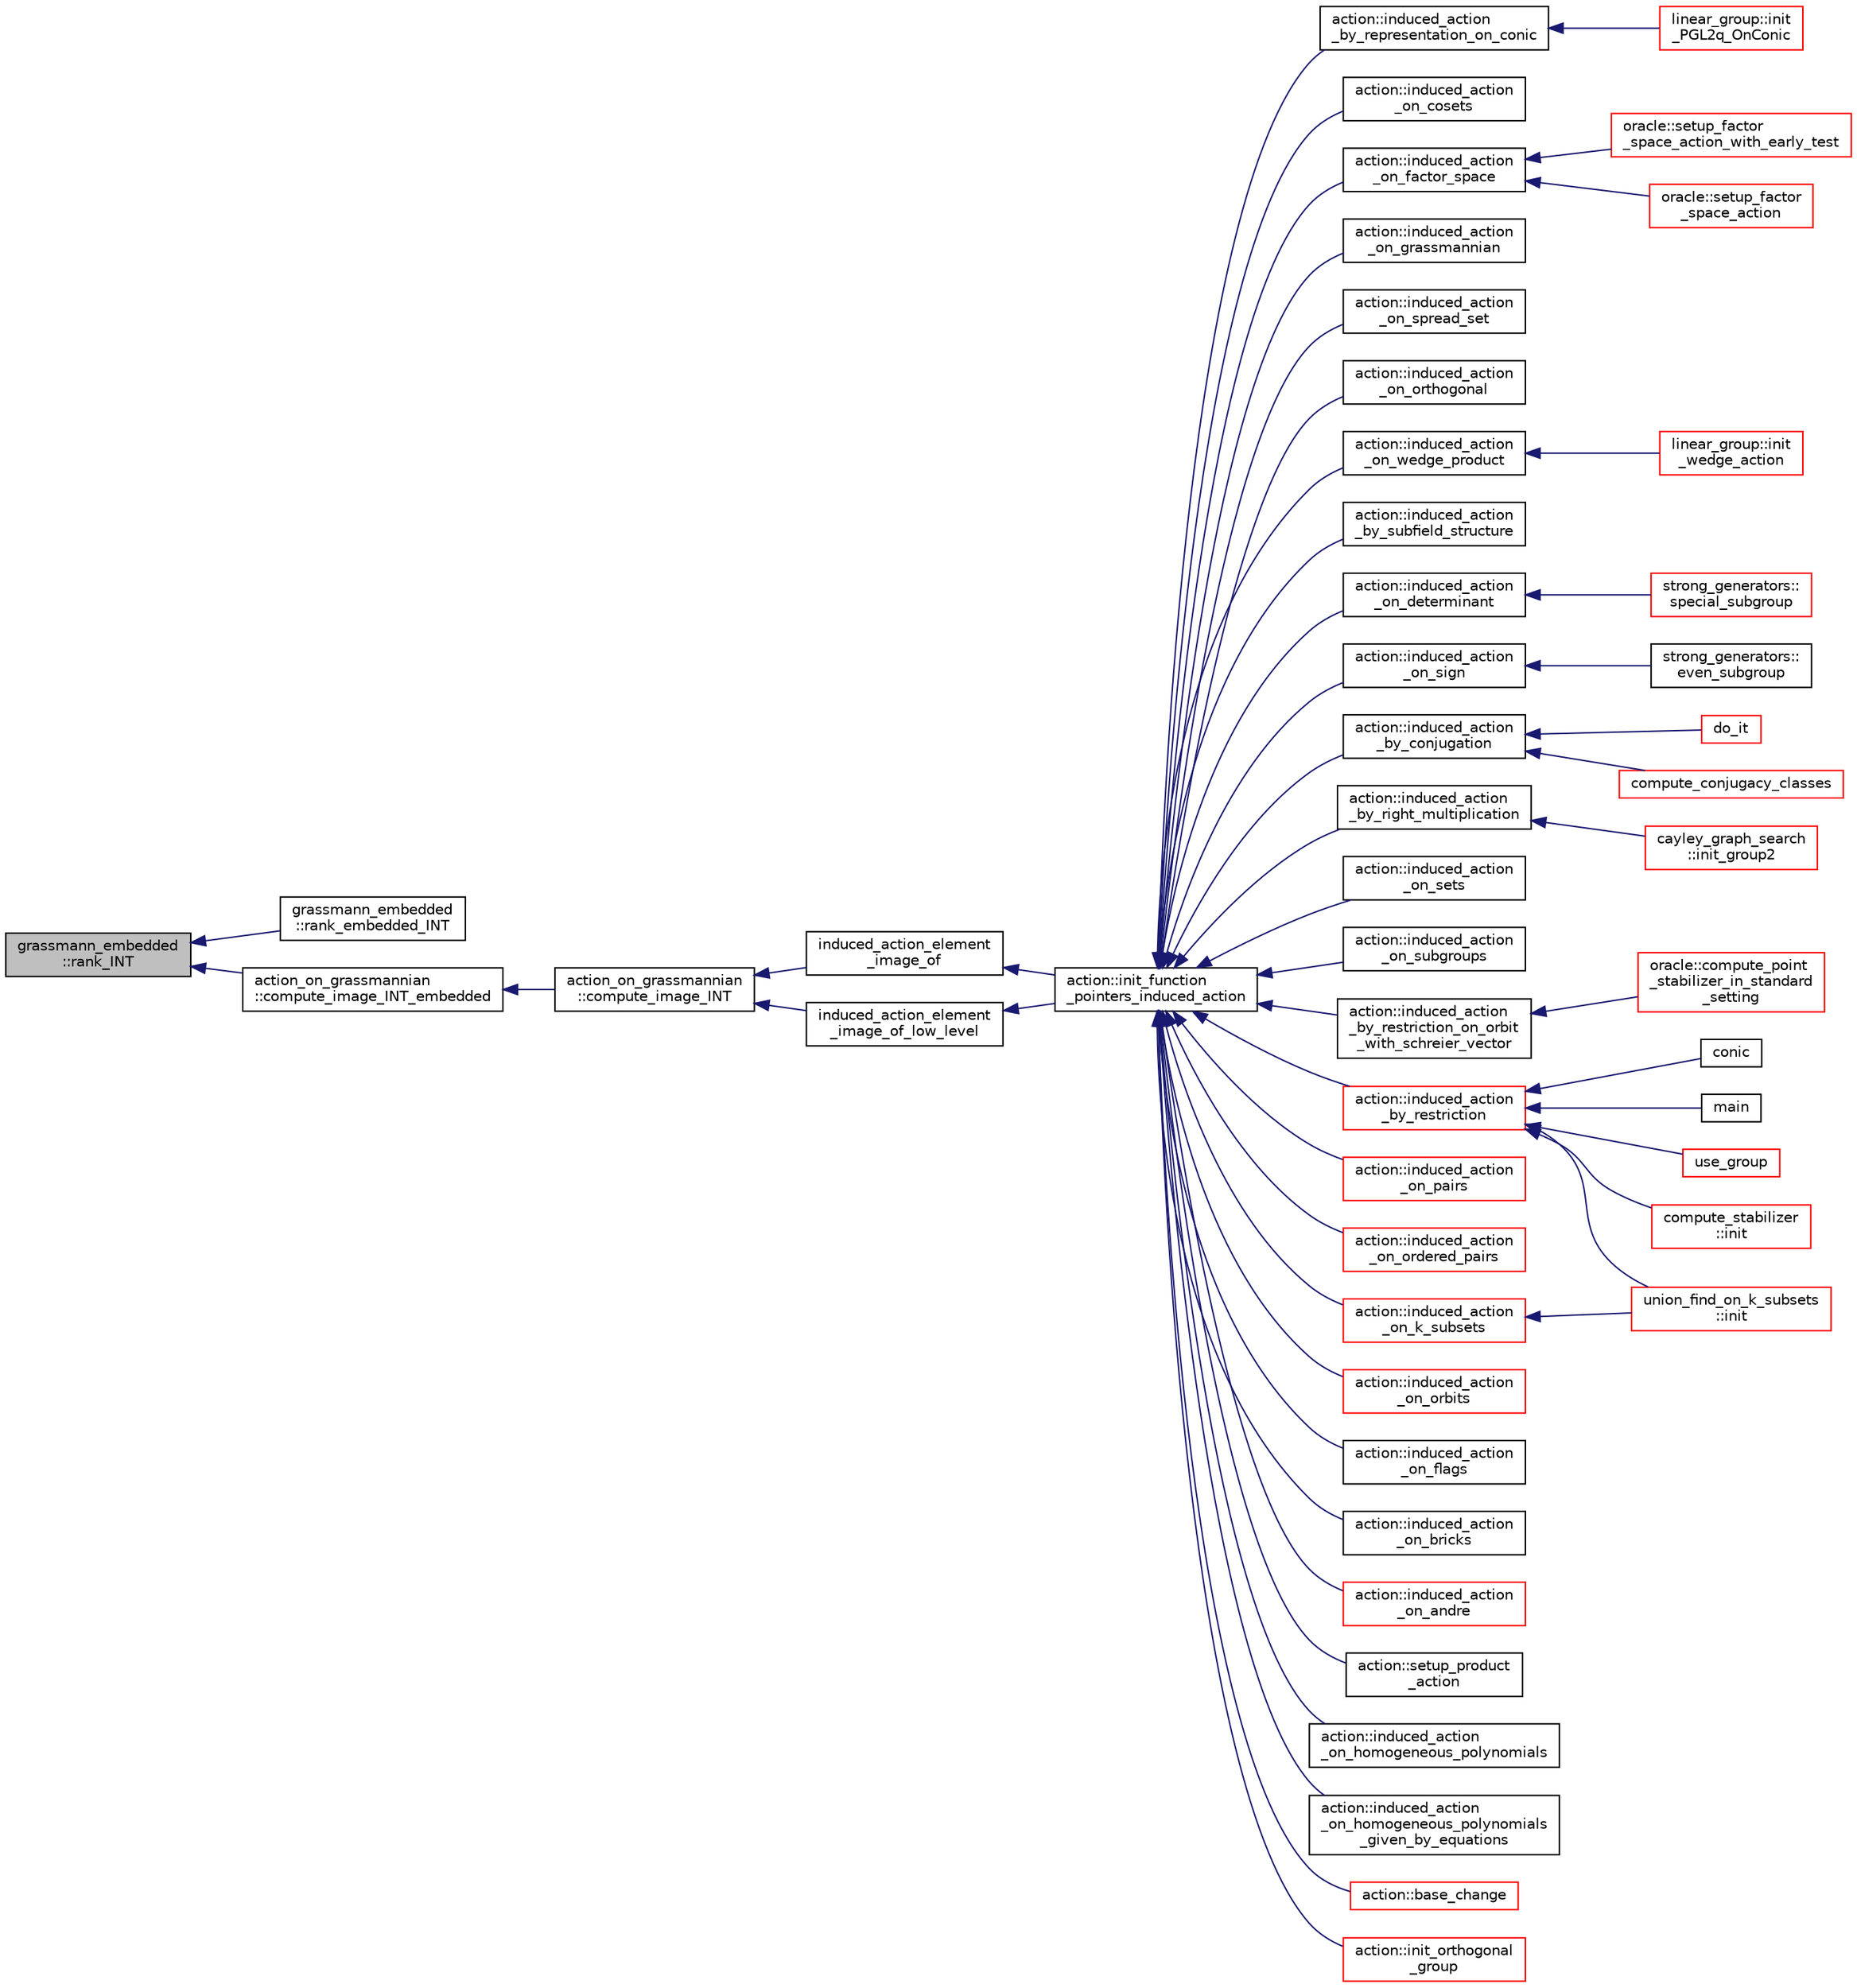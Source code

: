 digraph "grassmann_embedded::rank_INT"
{
  edge [fontname="Helvetica",fontsize="10",labelfontname="Helvetica",labelfontsize="10"];
  node [fontname="Helvetica",fontsize="10",shape=record];
  rankdir="LR";
  Node117 [label="grassmann_embedded\l::rank_INT",height=0.2,width=0.4,color="black", fillcolor="grey75", style="filled", fontcolor="black"];
  Node117 -> Node118 [dir="back",color="midnightblue",fontsize="10",style="solid",fontname="Helvetica"];
  Node118 [label="grassmann_embedded\l::rank_embedded_INT",height=0.2,width=0.4,color="black", fillcolor="white", style="filled",URL="$d4/dda/classgrassmann__embedded.html#a3fa211e920ee8b5009c0b57943742995"];
  Node117 -> Node119 [dir="back",color="midnightblue",fontsize="10",style="solid",fontname="Helvetica"];
  Node119 [label="action_on_grassmannian\l::compute_image_INT_embedded",height=0.2,width=0.4,color="black", fillcolor="white", style="filled",URL="$d9/ddf/classaction__on__grassmannian.html#a908326fb7f7f50abca9d91de288af660"];
  Node119 -> Node120 [dir="back",color="midnightblue",fontsize="10",style="solid",fontname="Helvetica"];
  Node120 [label="action_on_grassmannian\l::compute_image_INT",height=0.2,width=0.4,color="black", fillcolor="white", style="filled",URL="$d9/ddf/classaction__on__grassmannian.html#a5379b51e0c1a96eaa1e087a8228604ca"];
  Node120 -> Node121 [dir="back",color="midnightblue",fontsize="10",style="solid",fontname="Helvetica"];
  Node121 [label="induced_action_element\l_image_of",height=0.2,width=0.4,color="black", fillcolor="white", style="filled",URL="$d3/d27/interface_8_c.html#a821850d6c3988dd122de0489cd36f0f0"];
  Node121 -> Node122 [dir="back",color="midnightblue",fontsize="10",style="solid",fontname="Helvetica"];
  Node122 [label="action::init_function\l_pointers_induced_action",height=0.2,width=0.4,color="black", fillcolor="white", style="filled",URL="$d2/d86/classaction.html#a3b9287d084b24f7a3b9532a7589c58de"];
  Node122 -> Node123 [dir="back",color="midnightblue",fontsize="10",style="solid",fontname="Helvetica"];
  Node123 [label="action::induced_action\l_by_representation_on_conic",height=0.2,width=0.4,color="black", fillcolor="white", style="filled",URL="$d2/d86/classaction.html#a228538e3f07bc186db8eb5da8b90f617"];
  Node123 -> Node124 [dir="back",color="midnightblue",fontsize="10",style="solid",fontname="Helvetica"];
  Node124 [label="linear_group::init\l_PGL2q_OnConic",height=0.2,width=0.4,color="red", fillcolor="white", style="filled",URL="$df/d5a/classlinear__group.html#a84c4d6e1849da4c6f8f096a1af2a8270"];
  Node122 -> Node131 [dir="back",color="midnightblue",fontsize="10",style="solid",fontname="Helvetica"];
  Node131 [label="action::induced_action\l_on_cosets",height=0.2,width=0.4,color="black", fillcolor="white", style="filled",URL="$d2/d86/classaction.html#acbdff5ffed42af6a01f07dffb2787237"];
  Node122 -> Node132 [dir="back",color="midnightblue",fontsize="10",style="solid",fontname="Helvetica"];
  Node132 [label="action::induced_action\l_on_factor_space",height=0.2,width=0.4,color="black", fillcolor="white", style="filled",URL="$d2/d86/classaction.html#af501ff2aa74fb6049bee5c01cd8b909b"];
  Node132 -> Node133 [dir="back",color="midnightblue",fontsize="10",style="solid",fontname="Helvetica"];
  Node133 [label="oracle::setup_factor\l_space_action_with_early_test",height=0.2,width=0.4,color="red", fillcolor="white", style="filled",URL="$d7/da7/classoracle.html#a7c26a85886666829e9727df91d2f01ad"];
  Node132 -> Node213 [dir="back",color="midnightblue",fontsize="10",style="solid",fontname="Helvetica"];
  Node213 [label="oracle::setup_factor\l_space_action",height=0.2,width=0.4,color="red", fillcolor="white", style="filled",URL="$d7/da7/classoracle.html#a181e076f112ba1f32f5fb4e8abebdb18"];
  Node122 -> Node214 [dir="back",color="midnightblue",fontsize="10",style="solid",fontname="Helvetica"];
  Node214 [label="action::induced_action\l_on_grassmannian",height=0.2,width=0.4,color="black", fillcolor="white", style="filled",URL="$d2/d86/classaction.html#a295b730ecc0b0bf30f714094fef956ea"];
  Node122 -> Node215 [dir="back",color="midnightblue",fontsize="10",style="solid",fontname="Helvetica"];
  Node215 [label="action::induced_action\l_on_spread_set",height=0.2,width=0.4,color="black", fillcolor="white", style="filled",URL="$d2/d86/classaction.html#a7c5839c650592f083dc850d81ed05a5b"];
  Node122 -> Node216 [dir="back",color="midnightblue",fontsize="10",style="solid",fontname="Helvetica"];
  Node216 [label="action::induced_action\l_on_orthogonal",height=0.2,width=0.4,color="black", fillcolor="white", style="filled",URL="$d2/d86/classaction.html#a4f191cee643a81d7f18a4d729084e945"];
  Node122 -> Node217 [dir="back",color="midnightblue",fontsize="10",style="solid",fontname="Helvetica"];
  Node217 [label="action::induced_action\l_on_wedge_product",height=0.2,width=0.4,color="black", fillcolor="white", style="filled",URL="$d2/d86/classaction.html#af13a5da25b8e8597ab695edff222fb6a"];
  Node217 -> Node218 [dir="back",color="midnightblue",fontsize="10",style="solid",fontname="Helvetica"];
  Node218 [label="linear_group::init\l_wedge_action",height=0.2,width=0.4,color="red", fillcolor="white", style="filled",URL="$df/d5a/classlinear__group.html#a16a8a2a5fdc535f2263210ca7943119e"];
  Node122 -> Node219 [dir="back",color="midnightblue",fontsize="10",style="solid",fontname="Helvetica"];
  Node219 [label="action::induced_action\l_by_subfield_structure",height=0.2,width=0.4,color="black", fillcolor="white", style="filled",URL="$d2/d86/classaction.html#add42951bdab176ceed6cc4af05dfa948"];
  Node122 -> Node220 [dir="back",color="midnightblue",fontsize="10",style="solid",fontname="Helvetica"];
  Node220 [label="action::induced_action\l_on_determinant",height=0.2,width=0.4,color="black", fillcolor="white", style="filled",URL="$d2/d86/classaction.html#aa6b9d3c2ded2cae185ee31f2200ad0b5"];
  Node220 -> Node221 [dir="back",color="midnightblue",fontsize="10",style="solid",fontname="Helvetica"];
  Node221 [label="strong_generators::\lspecial_subgroup",height=0.2,width=0.4,color="red", fillcolor="white", style="filled",URL="$dc/d09/classstrong__generators.html#a78e9e4d012bb440194e2874c40ca9e29"];
  Node122 -> Node223 [dir="back",color="midnightblue",fontsize="10",style="solid",fontname="Helvetica"];
  Node223 [label="action::induced_action\l_on_sign",height=0.2,width=0.4,color="black", fillcolor="white", style="filled",URL="$d2/d86/classaction.html#ab17b07971b94eae7c5efa21b33f643f1"];
  Node223 -> Node224 [dir="back",color="midnightblue",fontsize="10",style="solid",fontname="Helvetica"];
  Node224 [label="strong_generators::\leven_subgroup",height=0.2,width=0.4,color="black", fillcolor="white", style="filled",URL="$dc/d09/classstrong__generators.html#a8c1a171968f012ec245b0487a6af66e0"];
  Node122 -> Node225 [dir="back",color="midnightblue",fontsize="10",style="solid",fontname="Helvetica"];
  Node225 [label="action::induced_action\l_by_conjugation",height=0.2,width=0.4,color="black", fillcolor="white", style="filled",URL="$d2/d86/classaction.html#a45fb7703c6acac791acdcde339d21cc2"];
  Node225 -> Node226 [dir="back",color="midnightblue",fontsize="10",style="solid",fontname="Helvetica"];
  Node226 [label="do_it",height=0.2,width=0.4,color="red", fillcolor="white", style="filled",URL="$da/da3/burnside_8_c.html#a6a1ed4d46bdb13e56112f47f0565c25b"];
  Node225 -> Node228 [dir="back",color="midnightblue",fontsize="10",style="solid",fontname="Helvetica"];
  Node228 [label="compute_conjugacy_classes",height=0.2,width=0.4,color="red", fillcolor="white", style="filled",URL="$dc/dd4/group__actions_8h.html#a3a3f311d8e19e481707b3e54dbb35066"];
  Node122 -> Node233 [dir="back",color="midnightblue",fontsize="10",style="solid",fontname="Helvetica"];
  Node233 [label="action::induced_action\l_by_right_multiplication",height=0.2,width=0.4,color="black", fillcolor="white", style="filled",URL="$d2/d86/classaction.html#aafa2818d9d98046507e2754938be0c04"];
  Node233 -> Node234 [dir="back",color="midnightblue",fontsize="10",style="solid",fontname="Helvetica"];
  Node234 [label="cayley_graph_search\l::init_group2",height=0.2,width=0.4,color="red", fillcolor="white", style="filled",URL="$de/dae/classcayley__graph__search.html#ac765646a4795740d7ac0a9407bf35f32"];
  Node122 -> Node236 [dir="back",color="midnightblue",fontsize="10",style="solid",fontname="Helvetica"];
  Node236 [label="action::induced_action\l_on_sets",height=0.2,width=0.4,color="black", fillcolor="white", style="filled",URL="$d2/d86/classaction.html#a09639acee6b88644c103b17050cc32f1"];
  Node122 -> Node237 [dir="back",color="midnightblue",fontsize="10",style="solid",fontname="Helvetica"];
  Node237 [label="action::induced_action\l_on_subgroups",height=0.2,width=0.4,color="black", fillcolor="white", style="filled",URL="$d2/d86/classaction.html#ad0de7ea45a2a73c1b8e0f52ee3ce4610"];
  Node122 -> Node238 [dir="back",color="midnightblue",fontsize="10",style="solid",fontname="Helvetica"];
  Node238 [label="action::induced_action\l_by_restriction_on_orbit\l_with_schreier_vector",height=0.2,width=0.4,color="black", fillcolor="white", style="filled",URL="$d2/d86/classaction.html#ad3ddab72625d9bebe7ac8eaef488cf4c"];
  Node238 -> Node239 [dir="back",color="midnightblue",fontsize="10",style="solid",fontname="Helvetica"];
  Node239 [label="oracle::compute_point\l_stabilizer_in_standard\l_setting",height=0.2,width=0.4,color="red", fillcolor="white", style="filled",URL="$d7/da7/classoracle.html#afa7b2b71cd2ccbb807a740d6e1085982"];
  Node122 -> Node240 [dir="back",color="midnightblue",fontsize="10",style="solid",fontname="Helvetica"];
  Node240 [label="action::induced_action\l_by_restriction",height=0.2,width=0.4,color="red", fillcolor="white", style="filled",URL="$d2/d86/classaction.html#a37c21f74a97c921d882a308370c06357"];
  Node240 -> Node144 [dir="back",color="midnightblue",fontsize="10",style="solid",fontname="Helvetica"];
  Node144 [label="conic",height=0.2,width=0.4,color="black", fillcolor="white", style="filled",URL="$d4/de8/conic_8_c.html#a96def9474b981a9d5831a9b48d85d652"];
  Node240 -> Node241 [dir="back",color="midnightblue",fontsize="10",style="solid",fontname="Helvetica"];
  Node241 [label="main",height=0.2,width=0.4,color="black", fillcolor="white", style="filled",URL="$d5/d0d/apps_2projective__space_2polar_8_c.html#a217dbf8b442f20279ea00b898af96f52"];
  Node240 -> Node171 [dir="back",color="midnightblue",fontsize="10",style="solid",fontname="Helvetica"];
  Node171 [label="use_group",height=0.2,width=0.4,color="red", fillcolor="white", style="filled",URL="$d9/d9f/all__cliques_8_c.html#aba62531e97173264c39afe2c7857af31"];
  Node240 -> Node242 [dir="back",color="midnightblue",fontsize="10",style="solid",fontname="Helvetica"];
  Node242 [label="union_find_on_k_subsets\l::init",height=0.2,width=0.4,color="red", fillcolor="white", style="filled",URL="$d3/d1b/classunion__find__on__k__subsets.html#aad0de310a8e8df1ff78ee2eaf3ec1e54"];
  Node240 -> Node244 [dir="back",color="midnightblue",fontsize="10",style="solid",fontname="Helvetica"];
  Node244 [label="compute_stabilizer\l::init",height=0.2,width=0.4,color="red", fillcolor="white", style="filled",URL="$d8/d30/classcompute__stabilizer.html#a36a1729430f317a65559220a8206a7d7"];
  Node122 -> Node280 [dir="back",color="midnightblue",fontsize="10",style="solid",fontname="Helvetica"];
  Node280 [label="action::induced_action\l_on_pairs",height=0.2,width=0.4,color="red", fillcolor="white", style="filled",URL="$d2/d86/classaction.html#a4b01c7b3cc749218e9dbd84b9fed90b3"];
  Node122 -> Node282 [dir="back",color="midnightblue",fontsize="10",style="solid",fontname="Helvetica"];
  Node282 [label="action::induced_action\l_on_ordered_pairs",height=0.2,width=0.4,color="red", fillcolor="white", style="filled",URL="$d2/d86/classaction.html#ad290e0cc115881e0b9ddab7f7071975e"];
  Node122 -> Node283 [dir="back",color="midnightblue",fontsize="10",style="solid",fontname="Helvetica"];
  Node283 [label="action::induced_action\l_on_k_subsets",height=0.2,width=0.4,color="red", fillcolor="white", style="filled",URL="$d2/d86/classaction.html#a2eb6058853cffc4c099099e07ecbe612"];
  Node283 -> Node242 [dir="back",color="midnightblue",fontsize="10",style="solid",fontname="Helvetica"];
  Node122 -> Node285 [dir="back",color="midnightblue",fontsize="10",style="solid",fontname="Helvetica"];
  Node285 [label="action::induced_action\l_on_orbits",height=0.2,width=0.4,color="red", fillcolor="white", style="filled",URL="$d2/d86/classaction.html#a875913e4919877fe3dcae039ce44d7d8"];
  Node122 -> Node289 [dir="back",color="midnightblue",fontsize="10",style="solid",fontname="Helvetica"];
  Node289 [label="action::induced_action\l_on_flags",height=0.2,width=0.4,color="black", fillcolor="white", style="filled",URL="$d2/d86/classaction.html#afb1ac2fda2a79462e38c133330982341"];
  Node122 -> Node290 [dir="back",color="midnightblue",fontsize="10",style="solid",fontname="Helvetica"];
  Node290 [label="action::induced_action\l_on_bricks",height=0.2,width=0.4,color="black", fillcolor="white", style="filled",URL="$d2/d86/classaction.html#a71c71472fda2eefb125cd852d5feb306"];
  Node122 -> Node291 [dir="back",color="midnightblue",fontsize="10",style="solid",fontname="Helvetica"];
  Node291 [label="action::induced_action\l_on_andre",height=0.2,width=0.4,color="red", fillcolor="white", style="filled",URL="$d2/d86/classaction.html#a917efe5d7ae49b86dbf397540939fea4"];
  Node122 -> Node293 [dir="back",color="midnightblue",fontsize="10",style="solid",fontname="Helvetica"];
  Node293 [label="action::setup_product\l_action",height=0.2,width=0.4,color="black", fillcolor="white", style="filled",URL="$d2/d86/classaction.html#a35c717fb546189c007a89bb7b133e2f6"];
  Node122 -> Node294 [dir="back",color="midnightblue",fontsize="10",style="solid",fontname="Helvetica"];
  Node294 [label="action::induced_action\l_on_homogeneous_polynomials",height=0.2,width=0.4,color="black", fillcolor="white", style="filled",URL="$d2/d86/classaction.html#acafe8fb1e63926ce35338a292b621f8a"];
  Node122 -> Node295 [dir="back",color="midnightblue",fontsize="10",style="solid",fontname="Helvetica"];
  Node295 [label="action::induced_action\l_on_homogeneous_polynomials\l_given_by_equations",height=0.2,width=0.4,color="black", fillcolor="white", style="filled",URL="$d2/d86/classaction.html#a8f8df8dabfaa711297c20d44a2c1946a"];
  Node122 -> Node296 [dir="back",color="midnightblue",fontsize="10",style="solid",fontname="Helvetica"];
  Node296 [label="action::base_change",height=0.2,width=0.4,color="red", fillcolor="white", style="filled",URL="$d2/d86/classaction.html#a1cab1a81da804692affaf9b7060c90f6"];
  Node122 -> Node324 [dir="back",color="midnightblue",fontsize="10",style="solid",fontname="Helvetica"];
  Node324 [label="action::init_orthogonal\l_group",height=0.2,width=0.4,color="red", fillcolor="white", style="filled",URL="$d2/d86/classaction.html#a2cfe124956ed67d8b7a927bb44847cc2"];
  Node120 -> Node332 [dir="back",color="midnightblue",fontsize="10",style="solid",fontname="Helvetica"];
  Node332 [label="induced_action_element\l_image_of_low_level",height=0.2,width=0.4,color="black", fillcolor="white", style="filled",URL="$d3/d27/interface_8_c.html#aa4bc5f68829829d9a41223c260c658c5"];
  Node332 -> Node122 [dir="back",color="midnightblue",fontsize="10",style="solid",fontname="Helvetica"];
}

